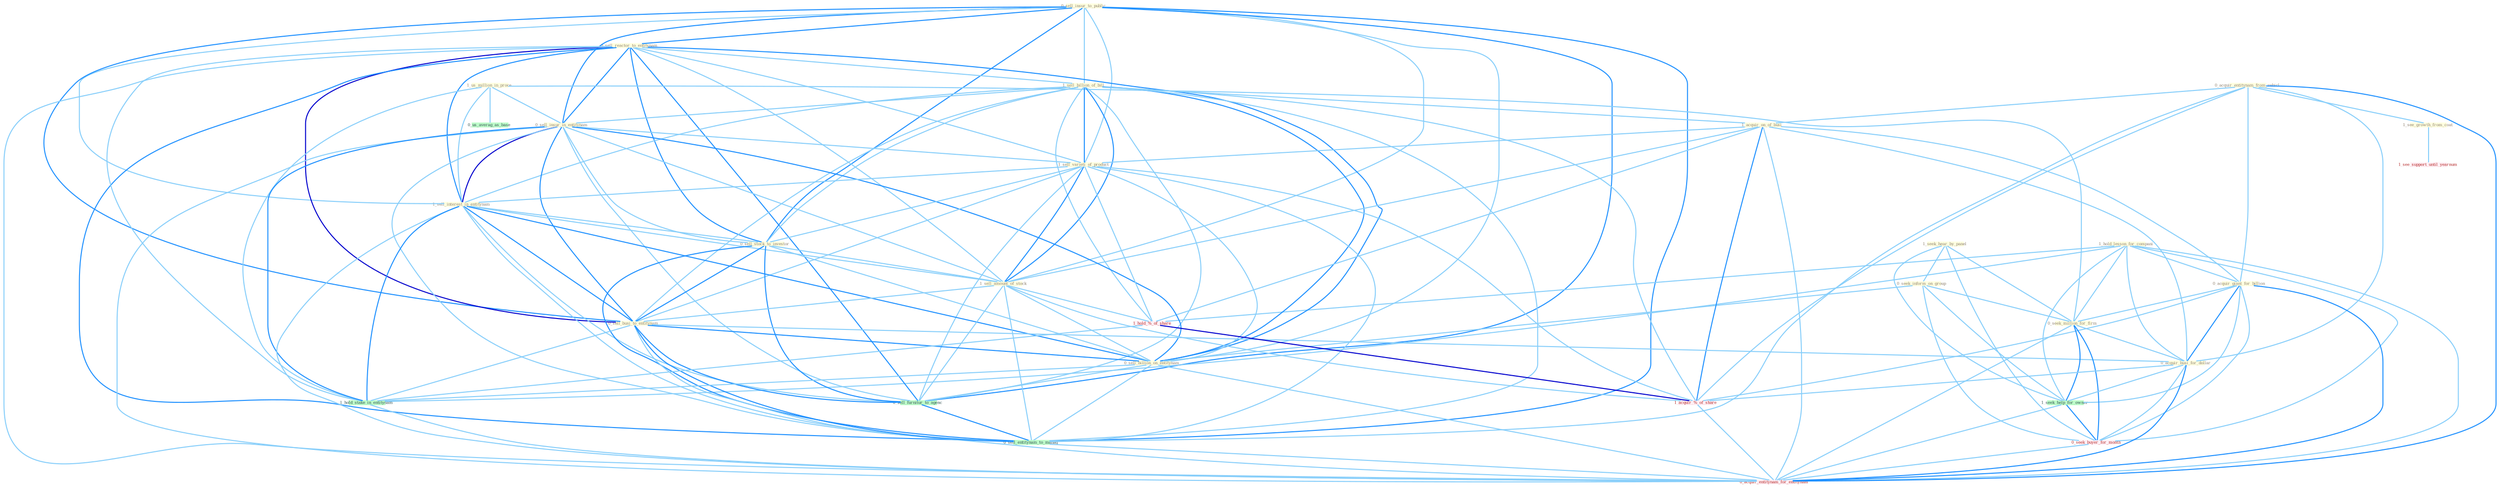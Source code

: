Graph G{ 
    node
    [shape=polygon,style=filled,width=.5,height=.06,color="#BDFCC9",fixedsize=true,fontsize=4,
    fontcolor="#2f4f4f"];
    {node
    [color="#ffffe0", fontcolor="#8b7d6b"] "0_sell_insur_to_public " "1_seek_hear_by_panel " "1_hold_lesson_for_compani " "0_sell_reactor_to_entitynam " "0_acquir_entitynam_from_vehicl " "1_us_million_in_proce " "1_sell_billion_of_bill " "0_seek_inform_on_group " "1_acquir_on_of_busi " "0_sell_insur_in_entitynam " "1_sell_varieti_of_product " "1_sell_interest_in_entitynam " "0_sell_stock_to_investor " "1_sell_amount_of_stock " "0_sell_busi_to_entitynam " "0_acquir_giant_for_billion " "0_seek_million_for_firm " "0_acquir_busi_for_dollar " "0_sell_billion_on_entitynam " "1_see_growth_from_coat "}
{node [color="#fff0f5", fontcolor="#b22222"] "1_hold_%_of_share " "0_seek_buyer_for_month " "1_acquir_%_of_share " "1_see_support_until_yearnum " "0_acquir_entitynam_for_entitynam "}
edge [color="#B0E2FF"];

	"0_sell_insur_to_public " -- "0_sell_reactor_to_entitynam " [w="2", color="#1e90ff" , len=0.8];
	"0_sell_insur_to_public " -- "1_sell_billion_of_bill " [w="1", color="#87cefa" ];
	"0_sell_insur_to_public " -- "0_sell_insur_in_entitynam " [w="2", color="#1e90ff" , len=0.8];
	"0_sell_insur_to_public " -- "1_sell_varieti_of_product " [w="1", color="#87cefa" ];
	"0_sell_insur_to_public " -- "1_sell_interest_in_entitynam " [w="1", color="#87cefa" ];
	"0_sell_insur_to_public " -- "0_sell_stock_to_investor " [w="2", color="#1e90ff" , len=0.8];
	"0_sell_insur_to_public " -- "1_sell_amount_of_stock " [w="1", color="#87cefa" ];
	"0_sell_insur_to_public " -- "0_sell_busi_to_entitynam " [w="2", color="#1e90ff" , len=0.8];
	"0_sell_insur_to_public " -- "0_sell_billion_on_entitynam " [w="1", color="#87cefa" ];
	"0_sell_insur_to_public " -- "0_sell_furnitur_to_agenc " [w="2", color="#1e90ff" , len=0.8];
	"0_sell_insur_to_public " -- "0_sell_entitynam_to_manag " [w="2", color="#1e90ff" , len=0.8];
	"1_seek_hear_by_panel " -- "0_seek_inform_on_group " [w="1", color="#87cefa" ];
	"1_seek_hear_by_panel " -- "0_seek_million_for_firm " [w="1", color="#87cefa" ];
	"1_seek_hear_by_panel " -- "1_seek_help_for_owner " [w="1", color="#87cefa" ];
	"1_seek_hear_by_panel " -- "0_seek_buyer_for_month " [w="1", color="#87cefa" ];
	"1_hold_lesson_for_compani " -- "0_acquir_giant_for_billion " [w="1", color="#87cefa" ];
	"1_hold_lesson_for_compani " -- "0_seek_million_for_firm " [w="1", color="#87cefa" ];
	"1_hold_lesson_for_compani " -- "0_acquir_busi_for_dollar " [w="1", color="#87cefa" ];
	"1_hold_lesson_for_compani " -- "1_hold_%_of_share " [w="1", color="#87cefa" ];
	"1_hold_lesson_for_compani " -- "1_hold_stake_in_entitynam " [w="1", color="#87cefa" ];
	"1_hold_lesson_for_compani " -- "1_seek_help_for_owner " [w="1", color="#87cefa" ];
	"1_hold_lesson_for_compani " -- "0_seek_buyer_for_month " [w="1", color="#87cefa" ];
	"1_hold_lesson_for_compani " -- "0_acquir_entitynam_for_entitynam " [w="1", color="#87cefa" ];
	"0_sell_reactor_to_entitynam " -- "1_sell_billion_of_bill " [w="1", color="#87cefa" ];
	"0_sell_reactor_to_entitynam " -- "0_sell_insur_in_entitynam " [w="2", color="#1e90ff" , len=0.8];
	"0_sell_reactor_to_entitynam " -- "1_sell_varieti_of_product " [w="1", color="#87cefa" ];
	"0_sell_reactor_to_entitynam " -- "1_sell_interest_in_entitynam " [w="2", color="#1e90ff" , len=0.8];
	"0_sell_reactor_to_entitynam " -- "0_sell_stock_to_investor " [w="2", color="#1e90ff" , len=0.8];
	"0_sell_reactor_to_entitynam " -- "1_sell_amount_of_stock " [w="1", color="#87cefa" ];
	"0_sell_reactor_to_entitynam " -- "0_sell_busi_to_entitynam " [w="3", color="#0000cd" , len=0.6];
	"0_sell_reactor_to_entitynam " -- "0_sell_billion_on_entitynam " [w="2", color="#1e90ff" , len=0.8];
	"0_sell_reactor_to_entitynam " -- "1_hold_stake_in_entitynam " [w="1", color="#87cefa" ];
	"0_sell_reactor_to_entitynam " -- "0_sell_furnitur_to_agenc " [w="2", color="#1e90ff" , len=0.8];
	"0_sell_reactor_to_entitynam " -- "0_sell_entitynam_to_manag " [w="2", color="#1e90ff" , len=0.8];
	"0_sell_reactor_to_entitynam " -- "0_acquir_entitynam_for_entitynam " [w="1", color="#87cefa" ];
	"0_acquir_entitynam_from_vehicl " -- "1_acquir_on_of_busi " [w="1", color="#87cefa" ];
	"0_acquir_entitynam_from_vehicl " -- "0_acquir_giant_for_billion " [w="1", color="#87cefa" ];
	"0_acquir_entitynam_from_vehicl " -- "0_acquir_busi_for_dollar " [w="1", color="#87cefa" ];
	"0_acquir_entitynam_from_vehicl " -- "1_see_growth_from_coat " [w="1", color="#87cefa" ];
	"0_acquir_entitynam_from_vehicl " -- "1_acquir_%_of_share " [w="1", color="#87cefa" ];
	"0_acquir_entitynam_from_vehicl " -- "0_sell_entitynam_to_manag " [w="1", color="#87cefa" ];
	"0_acquir_entitynam_from_vehicl " -- "0_acquir_entitynam_for_entitynam " [w="2", color="#1e90ff" , len=0.8];
	"1_us_million_in_proce " -- "0_sell_insur_in_entitynam " [w="1", color="#87cefa" ];
	"1_us_million_in_proce " -- "1_sell_interest_in_entitynam " [w="1", color="#87cefa" ];
	"1_us_million_in_proce " -- "0_seek_million_for_firm " [w="1", color="#87cefa" ];
	"1_us_million_in_proce " -- "1_hold_stake_in_entitynam " [w="1", color="#87cefa" ];
	"1_us_million_in_proce " -- "0_us_averag_as_base " [w="1", color="#87cefa" ];
	"1_sell_billion_of_bill " -- "1_acquir_on_of_busi " [w="1", color="#87cefa" ];
	"1_sell_billion_of_bill " -- "0_sell_insur_in_entitynam " [w="1", color="#87cefa" ];
	"1_sell_billion_of_bill " -- "1_sell_varieti_of_product " [w="2", color="#1e90ff" , len=0.8];
	"1_sell_billion_of_bill " -- "1_sell_interest_in_entitynam " [w="1", color="#87cefa" ];
	"1_sell_billion_of_bill " -- "0_sell_stock_to_investor " [w="1", color="#87cefa" ];
	"1_sell_billion_of_bill " -- "1_sell_amount_of_stock " [w="2", color="#1e90ff" , len=0.8];
	"1_sell_billion_of_bill " -- "0_sell_busi_to_entitynam " [w="1", color="#87cefa" ];
	"1_sell_billion_of_bill " -- "0_sell_billion_on_entitynam " [w="2", color="#1e90ff" , len=0.8];
	"1_sell_billion_of_bill " -- "1_hold_%_of_share " [w="1", color="#87cefa" ];
	"1_sell_billion_of_bill " -- "1_acquir_%_of_share " [w="1", color="#87cefa" ];
	"1_sell_billion_of_bill " -- "0_sell_furnitur_to_agenc " [w="1", color="#87cefa" ];
	"1_sell_billion_of_bill " -- "0_sell_entitynam_to_manag " [w="1", color="#87cefa" ];
	"0_seek_inform_on_group " -- "0_seek_million_for_firm " [w="1", color="#87cefa" ];
	"0_seek_inform_on_group " -- "0_sell_billion_on_entitynam " [w="1", color="#87cefa" ];
	"0_seek_inform_on_group " -- "1_seek_help_for_owner " [w="1", color="#87cefa" ];
	"0_seek_inform_on_group " -- "0_seek_buyer_for_month " [w="1", color="#87cefa" ];
	"1_acquir_on_of_busi " -- "1_sell_varieti_of_product " [w="1", color="#87cefa" ];
	"1_acquir_on_of_busi " -- "1_sell_amount_of_stock " [w="1", color="#87cefa" ];
	"1_acquir_on_of_busi " -- "0_acquir_giant_for_billion " [w="1", color="#87cefa" ];
	"1_acquir_on_of_busi " -- "0_acquir_busi_for_dollar " [w="1", color="#87cefa" ];
	"1_acquir_on_of_busi " -- "1_hold_%_of_share " [w="1", color="#87cefa" ];
	"1_acquir_on_of_busi " -- "1_acquir_%_of_share " [w="2", color="#1e90ff" , len=0.8];
	"1_acquir_on_of_busi " -- "0_acquir_entitynam_for_entitynam " [w="1", color="#87cefa" ];
	"0_sell_insur_in_entitynam " -- "1_sell_varieti_of_product " [w="1", color="#87cefa" ];
	"0_sell_insur_in_entitynam " -- "1_sell_interest_in_entitynam " [w="3", color="#0000cd" , len=0.6];
	"0_sell_insur_in_entitynam " -- "0_sell_stock_to_investor " [w="1", color="#87cefa" ];
	"0_sell_insur_in_entitynam " -- "1_sell_amount_of_stock " [w="1", color="#87cefa" ];
	"0_sell_insur_in_entitynam " -- "0_sell_busi_to_entitynam " [w="2", color="#1e90ff" , len=0.8];
	"0_sell_insur_in_entitynam " -- "0_sell_billion_on_entitynam " [w="2", color="#1e90ff" , len=0.8];
	"0_sell_insur_in_entitynam " -- "1_hold_stake_in_entitynam " [w="2", color="#1e90ff" , len=0.8];
	"0_sell_insur_in_entitynam " -- "0_sell_furnitur_to_agenc " [w="1", color="#87cefa" ];
	"0_sell_insur_in_entitynam " -- "0_sell_entitynam_to_manag " [w="1", color="#87cefa" ];
	"0_sell_insur_in_entitynam " -- "0_acquir_entitynam_for_entitynam " [w="1", color="#87cefa" ];
	"1_sell_varieti_of_product " -- "1_sell_interest_in_entitynam " [w="1", color="#87cefa" ];
	"1_sell_varieti_of_product " -- "0_sell_stock_to_investor " [w="1", color="#87cefa" ];
	"1_sell_varieti_of_product " -- "1_sell_amount_of_stock " [w="2", color="#1e90ff" , len=0.8];
	"1_sell_varieti_of_product " -- "0_sell_busi_to_entitynam " [w="1", color="#87cefa" ];
	"1_sell_varieti_of_product " -- "0_sell_billion_on_entitynam " [w="1", color="#87cefa" ];
	"1_sell_varieti_of_product " -- "1_hold_%_of_share " [w="1", color="#87cefa" ];
	"1_sell_varieti_of_product " -- "1_acquir_%_of_share " [w="1", color="#87cefa" ];
	"1_sell_varieti_of_product " -- "0_sell_furnitur_to_agenc " [w="1", color="#87cefa" ];
	"1_sell_varieti_of_product " -- "0_sell_entitynam_to_manag " [w="1", color="#87cefa" ];
	"1_sell_interest_in_entitynam " -- "0_sell_stock_to_investor " [w="1", color="#87cefa" ];
	"1_sell_interest_in_entitynam " -- "1_sell_amount_of_stock " [w="1", color="#87cefa" ];
	"1_sell_interest_in_entitynam " -- "0_sell_busi_to_entitynam " [w="2", color="#1e90ff" , len=0.8];
	"1_sell_interest_in_entitynam " -- "0_sell_billion_on_entitynam " [w="2", color="#1e90ff" , len=0.8];
	"1_sell_interest_in_entitynam " -- "1_hold_stake_in_entitynam " [w="2", color="#1e90ff" , len=0.8];
	"1_sell_interest_in_entitynam " -- "0_sell_furnitur_to_agenc " [w="1", color="#87cefa" ];
	"1_sell_interest_in_entitynam " -- "0_sell_entitynam_to_manag " [w="1", color="#87cefa" ];
	"1_sell_interest_in_entitynam " -- "0_acquir_entitynam_for_entitynam " [w="1", color="#87cefa" ];
	"0_sell_stock_to_investor " -- "1_sell_amount_of_stock " [w="1", color="#87cefa" ];
	"0_sell_stock_to_investor " -- "0_sell_busi_to_entitynam " [w="2", color="#1e90ff" , len=0.8];
	"0_sell_stock_to_investor " -- "0_sell_billion_on_entitynam " [w="1", color="#87cefa" ];
	"0_sell_stock_to_investor " -- "0_sell_furnitur_to_agenc " [w="2", color="#1e90ff" , len=0.8];
	"0_sell_stock_to_investor " -- "0_sell_entitynam_to_manag " [w="2", color="#1e90ff" , len=0.8];
	"1_sell_amount_of_stock " -- "0_sell_busi_to_entitynam " [w="1", color="#87cefa" ];
	"1_sell_amount_of_stock " -- "0_sell_billion_on_entitynam " [w="1", color="#87cefa" ];
	"1_sell_amount_of_stock " -- "1_hold_%_of_share " [w="1", color="#87cefa" ];
	"1_sell_amount_of_stock " -- "1_acquir_%_of_share " [w="1", color="#87cefa" ];
	"1_sell_amount_of_stock " -- "0_sell_furnitur_to_agenc " [w="1", color="#87cefa" ];
	"1_sell_amount_of_stock " -- "0_sell_entitynam_to_manag " [w="1", color="#87cefa" ];
	"0_sell_busi_to_entitynam " -- "0_acquir_busi_for_dollar " [w="1", color="#87cefa" ];
	"0_sell_busi_to_entitynam " -- "0_sell_billion_on_entitynam " [w="2", color="#1e90ff" , len=0.8];
	"0_sell_busi_to_entitynam " -- "1_hold_stake_in_entitynam " [w="1", color="#87cefa" ];
	"0_sell_busi_to_entitynam " -- "0_sell_furnitur_to_agenc " [w="2", color="#1e90ff" , len=0.8];
	"0_sell_busi_to_entitynam " -- "0_sell_entitynam_to_manag " [w="2", color="#1e90ff" , len=0.8];
	"0_sell_busi_to_entitynam " -- "0_acquir_entitynam_for_entitynam " [w="1", color="#87cefa" ];
	"0_acquir_giant_for_billion " -- "0_seek_million_for_firm " [w="1", color="#87cefa" ];
	"0_acquir_giant_for_billion " -- "0_acquir_busi_for_dollar " [w="2", color="#1e90ff" , len=0.8];
	"0_acquir_giant_for_billion " -- "1_seek_help_for_owner " [w="1", color="#87cefa" ];
	"0_acquir_giant_for_billion " -- "0_seek_buyer_for_month " [w="1", color="#87cefa" ];
	"0_acquir_giant_for_billion " -- "1_acquir_%_of_share " [w="1", color="#87cefa" ];
	"0_acquir_giant_for_billion " -- "0_acquir_entitynam_for_entitynam " [w="2", color="#1e90ff" , len=0.8];
	"0_seek_million_for_firm " -- "0_acquir_busi_for_dollar " [w="1", color="#87cefa" ];
	"0_seek_million_for_firm " -- "1_seek_help_for_owner " [w="2", color="#1e90ff" , len=0.8];
	"0_seek_million_for_firm " -- "0_seek_buyer_for_month " [w="2", color="#1e90ff" , len=0.8];
	"0_seek_million_for_firm " -- "0_acquir_entitynam_for_entitynam " [w="1", color="#87cefa" ];
	"0_acquir_busi_for_dollar " -- "1_seek_help_for_owner " [w="1", color="#87cefa" ];
	"0_acquir_busi_for_dollar " -- "0_seek_buyer_for_month " [w="1", color="#87cefa" ];
	"0_acquir_busi_for_dollar " -- "1_acquir_%_of_share " [w="1", color="#87cefa" ];
	"0_acquir_busi_for_dollar " -- "0_acquir_entitynam_for_entitynam " [w="2", color="#1e90ff" , len=0.8];
	"0_sell_billion_on_entitynam " -- "1_hold_stake_in_entitynam " [w="1", color="#87cefa" ];
	"0_sell_billion_on_entitynam " -- "0_sell_furnitur_to_agenc " [w="1", color="#87cefa" ];
	"0_sell_billion_on_entitynam " -- "0_sell_entitynam_to_manag " [w="1", color="#87cefa" ];
	"0_sell_billion_on_entitynam " -- "0_acquir_entitynam_for_entitynam " [w="1", color="#87cefa" ];
	"1_see_growth_from_coat " -- "1_see_support_until_yearnum " [w="1", color="#87cefa" ];
	"1_hold_%_of_share " -- "1_hold_stake_in_entitynam " [w="1", color="#87cefa" ];
	"1_hold_%_of_share " -- "1_acquir_%_of_share " [w="3", color="#0000cd" , len=0.6];
	"1_hold_stake_in_entitynam " -- "0_acquir_entitynam_for_entitynam " [w="1", color="#87cefa" ];
	"1_seek_help_for_owner " -- "0_seek_buyer_for_month " [w="2", color="#1e90ff" , len=0.8];
	"1_seek_help_for_owner " -- "0_acquir_entitynam_for_entitynam " [w="1", color="#87cefa" ];
	"0_seek_buyer_for_month " -- "0_acquir_entitynam_for_entitynam " [w="1", color="#87cefa" ];
	"1_acquir_%_of_share " -- "0_acquir_entitynam_for_entitynam " [w="1", color="#87cefa" ];
	"0_sell_furnitur_to_agenc " -- "0_sell_entitynam_to_manag " [w="2", color="#1e90ff" , len=0.8];
	"0_sell_entitynam_to_manag " -- "0_acquir_entitynam_for_entitynam " [w="1", color="#87cefa" ];
}